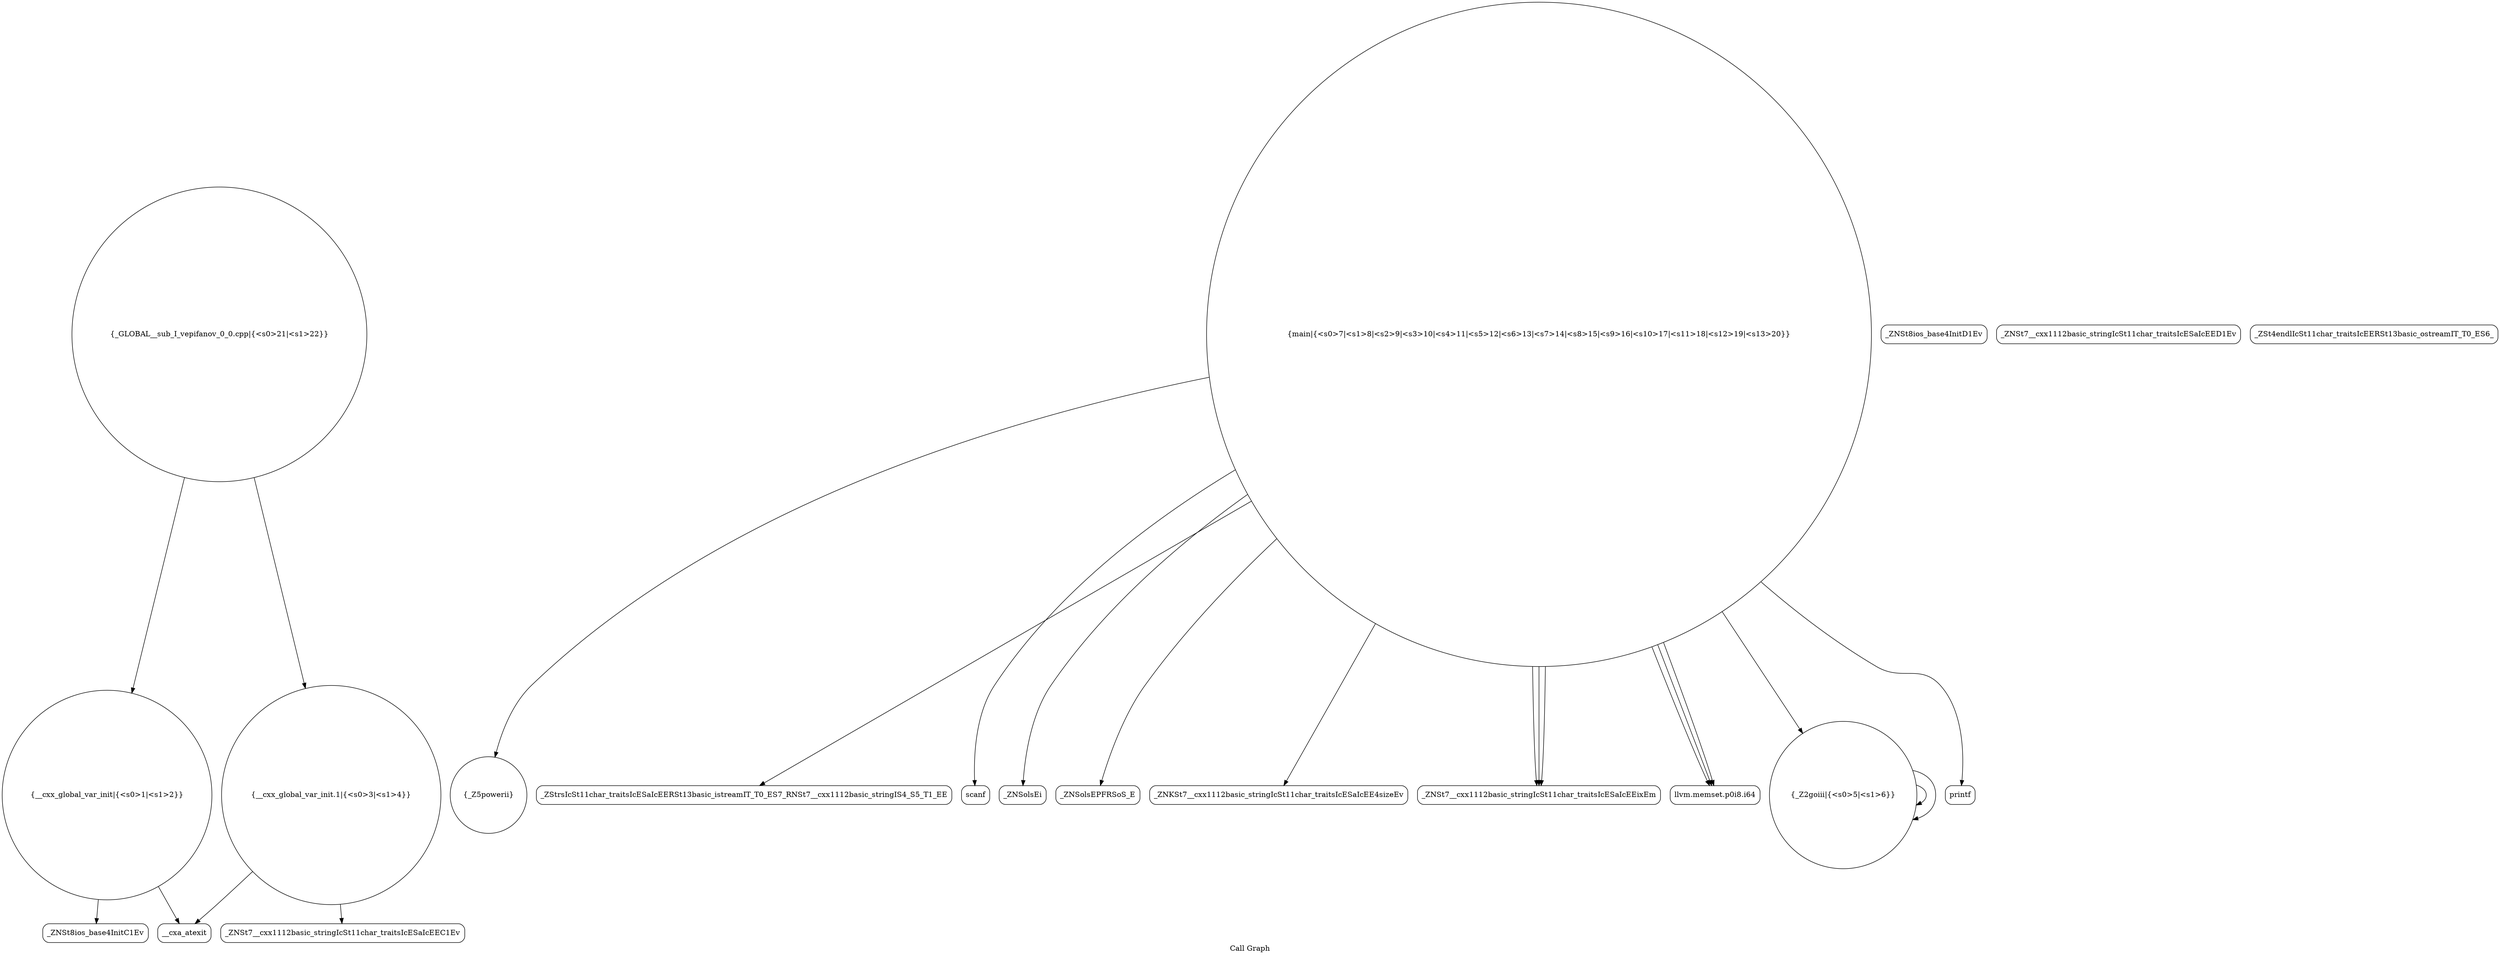digraph "Call Graph" {
	label="Call Graph";

	Node0x55dfb81b87e0 [shape=record,shape=circle,label="{__cxx_global_var_init|{<s0>1|<s1>2}}"];
	Node0x55dfb81b87e0:s0 -> Node0x55dfb81b8c70[color=black];
	Node0x55dfb81b87e0:s1 -> Node0x55dfb81b8d70[color=black];
	Node0x55dfb81b8f70 [shape=record,shape=circle,label="{_Z5powerii}"];
	Node0x55dfb81b92f0 [shape=record,shape=Mrecord,label="{_ZStrsIcSt11char_traitsIcESaIcEERSt13basic_istreamIT_T0_ES7_RNSt7__cxx1112basic_stringIS4_S5_T1_EE}"];
	Node0x55dfb81b8cf0 [shape=record,shape=Mrecord,label="{_ZNSt8ios_base4InitD1Ev}"];
	Node0x55dfb81b9070 [shape=record,shape=circle,label="{main|{<s0>7|<s1>8|<s2>9|<s3>10|<s4>11|<s5>12|<s6>13|<s7>14|<s8>15|<s9>16|<s10>17|<s11>18|<s12>19|<s13>20}}"];
	Node0x55dfb81b9070:s0 -> Node0x55dfb81b90f0[color=black];
	Node0x55dfb81b9070:s1 -> Node0x55dfb81b9170[color=black];
	Node0x55dfb81b9070:s2 -> Node0x55dfb81b91f0[color=black];
	Node0x55dfb81b9070:s3 -> Node0x55dfb81b92f0[color=black];
	Node0x55dfb81b9070:s4 -> Node0x55dfb81b9370[color=black];
	Node0x55dfb81b9070:s5 -> Node0x55dfb81b93f0[color=black];
	Node0x55dfb81b9070:s6 -> Node0x55dfb81b93f0[color=black];
	Node0x55dfb81b9070:s7 -> Node0x55dfb81b9470[color=black];
	Node0x55dfb81b9070:s8 -> Node0x55dfb81b93f0[color=black];
	Node0x55dfb81b9070:s9 -> Node0x55dfb81b9470[color=black];
	Node0x55dfb81b9070:s10 -> Node0x55dfb81b8f70[color=black];
	Node0x55dfb81b9070:s11 -> Node0x55dfb81b9470[color=black];
	Node0x55dfb81b9070:s12 -> Node0x55dfb81b8ff0[color=black];
	Node0x55dfb81b9070:s13 -> Node0x55dfb81b94f0[color=black];
	Node0x55dfb81b93f0 [shape=record,shape=Mrecord,label="{_ZNSt7__cxx1112basic_stringIcSt11char_traitsIcESaIcEEixEm}"];
	Node0x55dfb81b8df0 [shape=record,shape=circle,label="{__cxx_global_var_init.1|{<s0>3|<s1>4}}"];
	Node0x55dfb81b8df0:s0 -> Node0x55dfb81b8e70[color=black];
	Node0x55dfb81b8df0:s1 -> Node0x55dfb81b8d70[color=black];
	Node0x55dfb81b9170 [shape=record,shape=Mrecord,label="{_ZNSolsEi}"];
	Node0x55dfb81b94f0 [shape=record,shape=Mrecord,label="{printf}"];
	Node0x55dfb81b8ef0 [shape=record,shape=Mrecord,label="{_ZNSt7__cxx1112basic_stringIcSt11char_traitsIcESaIcEED1Ev}"];
	Node0x55dfb81b9270 [shape=record,shape=Mrecord,label="{_ZSt4endlIcSt11char_traitsIcEERSt13basic_ostreamIT_T0_ES6_}"];
	Node0x55dfb81b8c70 [shape=record,shape=Mrecord,label="{_ZNSt8ios_base4InitC1Ev}"];
	Node0x55dfb81b8ff0 [shape=record,shape=circle,label="{_Z2goiii|{<s0>5|<s1>6}}"];
	Node0x55dfb81b8ff0:s0 -> Node0x55dfb81b8ff0[color=black];
	Node0x55dfb81b8ff0:s1 -> Node0x55dfb81b8ff0[color=black];
	Node0x55dfb81b9370 [shape=record,shape=Mrecord,label="{_ZNKSt7__cxx1112basic_stringIcSt11char_traitsIcESaIcEE4sizeEv}"];
	Node0x55dfb81b8d70 [shape=record,shape=Mrecord,label="{__cxa_atexit}"];
	Node0x55dfb81b90f0 [shape=record,shape=Mrecord,label="{scanf}"];
	Node0x55dfb81b9470 [shape=record,shape=Mrecord,label="{llvm.memset.p0i8.i64}"];
	Node0x55dfb81b8e70 [shape=record,shape=Mrecord,label="{_ZNSt7__cxx1112basic_stringIcSt11char_traitsIcESaIcEEC1Ev}"];
	Node0x55dfb81b91f0 [shape=record,shape=Mrecord,label="{_ZNSolsEPFRSoS_E}"];
	Node0x55dfb81b9570 [shape=record,shape=circle,label="{_GLOBAL__sub_I_vepifanov_0_0.cpp|{<s0>21|<s1>22}}"];
	Node0x55dfb81b9570:s0 -> Node0x55dfb81b87e0[color=black];
	Node0x55dfb81b9570:s1 -> Node0x55dfb81b8df0[color=black];
}
